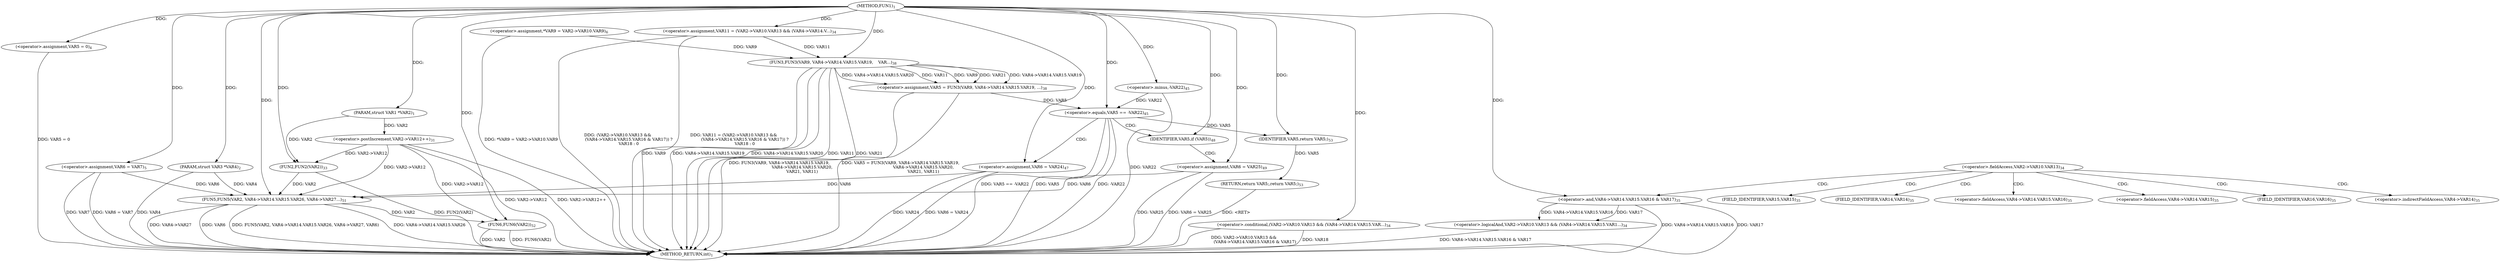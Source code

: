 digraph "FUN1" {  
"8" [label = <(METHOD,FUN1)<SUB>1</SUB>> ]
"109" [label = <(METHOD_RETURN,int)<SUB>1</SUB>> ]
"9" [label = <(PARAM,struct VAR1 *VAR2)<SUB>1</SUB>> ]
"10" [label = <(PARAM,struct VAR3 *VAR4)<SUB>2</SUB>> ]
"13" [label = <(&lt;operator&gt;.assignment,VAR5 = 0)<SUB>4</SUB>> ]
"17" [label = <(&lt;operator&gt;.assignment,VAR6 = VAR7)<SUB>5</SUB>> ]
"21" [label = <(&lt;operator&gt;.assignment,*VAR9 = VAR2-&gt;VAR10.VAR9)<SUB>6</SUB>> ]
"29" [label = <(&lt;operator&gt;.postIncrement,VAR2-&gt;VAR12++)<SUB>31</SUB>> ]
"33" [label = <(FUN2,FUN2(VAR2))<SUB>33</SUB>> ]
"35" [label = <(&lt;operator&gt;.assignment,VAR11 = (VAR2-&gt;VAR10.VAR13 &amp;&amp;
		 (VAR4-&gt;VAR14.V...)<SUB>34</SUB>> ]
"55" [label = <(&lt;operator&gt;.assignment,VAR5 = FUN3(VAR9, VAR4-&gt;VAR14.VAR15.VAR19,
 			...)<SUB>38</SUB>> ]
"92" [label = <(FUN5,FUN5(VAR2, VAR4-&gt;VAR14.VAR15.VAR26, VAR4-&gt;VAR27...)<SUB>51</SUB>> ]
"105" [label = <(FUN6,FUN6(VAR2))<SUB>52</SUB>> ]
"107" [label = <(RETURN,return VAR5;,return VAR5;)<SUB>53</SUB>> ]
"76" [label = <(&lt;operator&gt;.equals,VAR5 == -VAR22)<SUB>45</SUB>> ]
"108" [label = <(IDENTIFIER,VAR5,return VAR5;)<SUB>53</SUB>> ]
"37" [label = <(&lt;operator&gt;.conditional,(VAR2-&gt;VAR10.VAR13 &amp;&amp;
		 (VAR4-&gt;VAR14.VAR15.VAR...)<SUB>34</SUB>> ]
"57" [label = <(FUN3,FUN3(VAR9, VAR4-&gt;VAR14.VAR15.VAR19,
 				   VAR...)<SUB>38</SUB>> ]
"81" [label = <(&lt;operator&gt;.assignment,VAR6 = VAR24)<SUB>47</SUB>> ]
"38" [label = <(&lt;operator&gt;.logicalAnd,VAR2-&gt;VAR10.VAR13 &amp;&amp;
		 (VAR4-&gt;VAR14.VAR15.VAR1...)<SUB>34</SUB>> ]
"78" [label = <(&lt;operator&gt;.minus,-VAR22)<SUB>45</SUB>> ]
"44" [label = <(&lt;operator&gt;.and,VAR4-&gt;VAR14.VAR15.VAR16 &amp; VAR17)<SUB>35</SUB>> ]
"87" [label = <(IDENTIFIER,VAR5,if (VAR5))<SUB>48</SUB>> ]
"89" [label = <(&lt;operator&gt;.assignment,VAR6 = VAR25)<SUB>49</SUB>> ]
"39" [label = <(&lt;operator&gt;.fieldAccess,VAR2-&gt;VAR10.VAR13)<SUB>34</SUB>> ]
"45" [label = <(&lt;operator&gt;.fieldAccess,VAR4-&gt;VAR14.VAR15.VAR16)<SUB>35</SUB>> ]
"46" [label = <(&lt;operator&gt;.fieldAccess,VAR4-&gt;VAR14.VAR15)<SUB>35</SUB>> ]
"51" [label = <(FIELD_IDENTIFIER,VAR16,VAR16)<SUB>35</SUB>> ]
"47" [label = <(&lt;operator&gt;.indirectFieldAccess,VAR4-&gt;VAR14)<SUB>35</SUB>> ]
"50" [label = <(FIELD_IDENTIFIER,VAR15,VAR15)<SUB>35</SUB>> ]
"49" [label = <(FIELD_IDENTIFIER,VAR14,VAR14)<SUB>35</SUB>> ]
  "107" -> "109"  [ label = "DDG: &lt;RET&gt;"] 
  "10" -> "109"  [ label = "DDG: VAR4"] 
  "13" -> "109"  [ label = "DDG: VAR5 = 0"] 
  "17" -> "109"  [ label = "DDG: VAR6 = VAR7"] 
  "21" -> "109"  [ label = "DDG: *VAR9 = VAR2-&gt;VAR10.VAR9"] 
  "29" -> "109"  [ label = "DDG: VAR2-&gt;VAR12"] 
  "29" -> "109"  [ label = "DDG: VAR2-&gt;VAR12++"] 
  "33" -> "109"  [ label = "DDG: FUN2(VAR2)"] 
  "44" -> "109"  [ label = "DDG: VAR4-&gt;VAR14.VAR15.VAR16"] 
  "38" -> "109"  [ label = "DDG: VAR4-&gt;VAR14.VAR15.VAR16 &amp; VAR17"] 
  "37" -> "109"  [ label = "DDG: VAR2-&gt;VAR10.VAR13 &amp;&amp;
		 (VAR4-&gt;VAR14.VAR15.VAR16 &amp; VAR17)"] 
  "35" -> "109"  [ label = "DDG: (VAR2-&gt;VAR10.VAR13 &amp;&amp;
		 (VAR4-&gt;VAR14.VAR15.VAR16 &amp; VAR17)) ?
		 VAR18 : 0"] 
  "35" -> "109"  [ label = "DDG: VAR11 = (VAR2-&gt;VAR10.VAR13 &amp;&amp;
		 (VAR4-&gt;VAR14.VAR15.VAR16 &amp; VAR17)) ?
		 VAR18 : 0"] 
  "57" -> "109"  [ label = "DDG: VAR9"] 
  "57" -> "109"  [ label = "DDG: VAR4-&gt;VAR14.VAR15.VAR19"] 
  "57" -> "109"  [ label = "DDG: VAR4-&gt;VAR14.VAR15.VAR20"] 
  "57" -> "109"  [ label = "DDG: VAR11"] 
  "55" -> "109"  [ label = "DDG: FUN3(VAR9, VAR4-&gt;VAR14.VAR15.VAR19,
 				   VAR4-&gt;VAR14.VAR15.VAR20,
 				   VAR21, VAR11)"] 
  "55" -> "109"  [ label = "DDG: VAR5 = FUN3(VAR9, VAR4-&gt;VAR14.VAR15.VAR19,
 				   VAR4-&gt;VAR14.VAR15.VAR20,
 				   VAR21, VAR11)"] 
  "76" -> "109"  [ label = "DDG: VAR5"] 
  "76" -> "109"  [ label = "DDG: -VAR22"] 
  "76" -> "109"  [ label = "DDG: VAR5 == -VAR22"] 
  "89" -> "109"  [ label = "DDG: VAR6 = VAR25"] 
  "81" -> "109"  [ label = "DDG: VAR6 = VAR24"] 
  "92" -> "109"  [ label = "DDG: VAR4-&gt;VAR14.VAR15.VAR26"] 
  "92" -> "109"  [ label = "DDG: VAR4-&gt;VAR27"] 
  "92" -> "109"  [ label = "DDG: VAR6"] 
  "92" -> "109"  [ label = "DDG: FUN5(VAR2, VAR4-&gt;VAR14.VAR15.VAR26, VAR4-&gt;VAR27, VAR6)"] 
  "105" -> "109"  [ label = "DDG: VAR2"] 
  "105" -> "109"  [ label = "DDG: FUN6(VAR2)"] 
  "37" -> "109"  [ label = "DDG: VAR18"] 
  "17" -> "109"  [ label = "DDG: VAR7"] 
  "44" -> "109"  [ label = "DDG: VAR17"] 
  "78" -> "109"  [ label = "DDG: VAR22"] 
  "57" -> "109"  [ label = "DDG: VAR21"] 
  "81" -> "109"  [ label = "DDG: VAR24"] 
  "89" -> "109"  [ label = "DDG: VAR25"] 
  "8" -> "9"  [ label = "DDG: "] 
  "8" -> "10"  [ label = "DDG: "] 
  "8" -> "13"  [ label = "DDG: "] 
  "8" -> "17"  [ label = "DDG: "] 
  "8" -> "35"  [ label = "DDG: "] 
  "57" -> "55"  [ label = "DDG: VAR11"] 
  "57" -> "55"  [ label = "DDG: VAR9"] 
  "57" -> "55"  [ label = "DDG: VAR21"] 
  "57" -> "55"  [ label = "DDG: VAR4-&gt;VAR14.VAR15.VAR19"] 
  "57" -> "55"  [ label = "DDG: VAR4-&gt;VAR14.VAR15.VAR20"] 
  "108" -> "107"  [ label = "DDG: VAR5"] 
  "9" -> "29"  [ label = "DDG: VAR2"] 
  "9" -> "33"  [ label = "DDG: VAR2"] 
  "29" -> "33"  [ label = "DDG: VAR2-&gt;VAR12"] 
  "8" -> "33"  [ label = "DDG: "] 
  "29" -> "92"  [ label = "DDG: VAR2-&gt;VAR12"] 
  "33" -> "92"  [ label = "DDG: VAR2"] 
  "8" -> "92"  [ label = "DDG: "] 
  "10" -> "92"  [ label = "DDG: VAR4"] 
  "17" -> "92"  [ label = "DDG: VAR6"] 
  "89" -> "92"  [ label = "DDG: VAR6"] 
  "81" -> "92"  [ label = "DDG: VAR6"] 
  "29" -> "105"  [ label = "DDG: VAR2-&gt;VAR12"] 
  "92" -> "105"  [ label = "DDG: VAR2"] 
  "8" -> "105"  [ label = "DDG: "] 
  "76" -> "108"  [ label = "DDG: VAR5"] 
  "8" -> "108"  [ label = "DDG: "] 
  "8" -> "37"  [ label = "DDG: "] 
  "21" -> "57"  [ label = "DDG: VAR9"] 
  "8" -> "57"  [ label = "DDG: "] 
  "35" -> "57"  [ label = "DDG: VAR11"] 
  "55" -> "76"  [ label = "DDG: VAR5"] 
  "8" -> "76"  [ label = "DDG: "] 
  "78" -> "76"  [ label = "DDG: VAR22"] 
  "8" -> "81"  [ label = "DDG: "] 
  "44" -> "38"  [ label = "DDG: VAR4-&gt;VAR14.VAR15.VAR16"] 
  "44" -> "38"  [ label = "DDG: VAR17"] 
  "8" -> "78"  [ label = "DDG: "] 
  "8" -> "44"  [ label = "DDG: "] 
  "8" -> "87"  [ label = "DDG: "] 
  "8" -> "89"  [ label = "DDG: "] 
  "76" -> "87"  [ label = "CDG: "] 
  "76" -> "81"  [ label = "CDG: "] 
  "39" -> "47"  [ label = "CDG: "] 
  "39" -> "49"  [ label = "CDG: "] 
  "39" -> "50"  [ label = "CDG: "] 
  "39" -> "51"  [ label = "CDG: "] 
  "39" -> "44"  [ label = "CDG: "] 
  "39" -> "46"  [ label = "CDG: "] 
  "39" -> "45"  [ label = "CDG: "] 
  "87" -> "89"  [ label = "CDG: "] 
}
